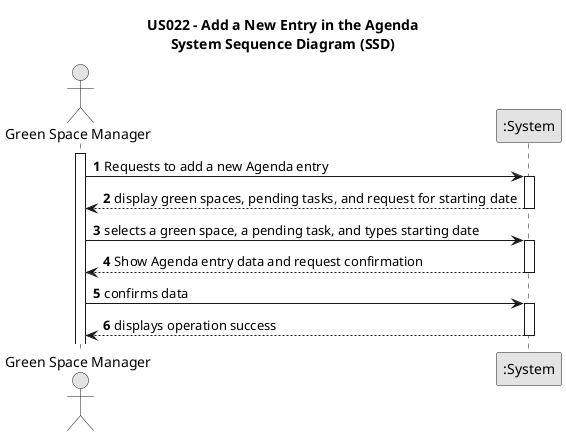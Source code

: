 @startuml
skinparam monochrome true
skinparam packageStyle rectangle
skinparam shadowing false

title US022 - Add a New Entry in the Agenda\nSystem Sequence Diagram (SSD)

autonumber

actor "Green Space Manager" as GSM
participant ":System" as System

activate GSM

    GSM -> System : Requests to add a new Agenda entry
    activate System

    System --> GSM : display green spaces, pending tasks, and request for starting date
    deactivate System

    GSM -> System : selects a green space, a pending task, and types starting date
    activate System

    System --> GSM : Show Agenda entry data and request confirmation
    deactivate System

    GSM -> System : confirms data
    activate System

    System --> GSM : displays operation success

deactivate System

@enduml